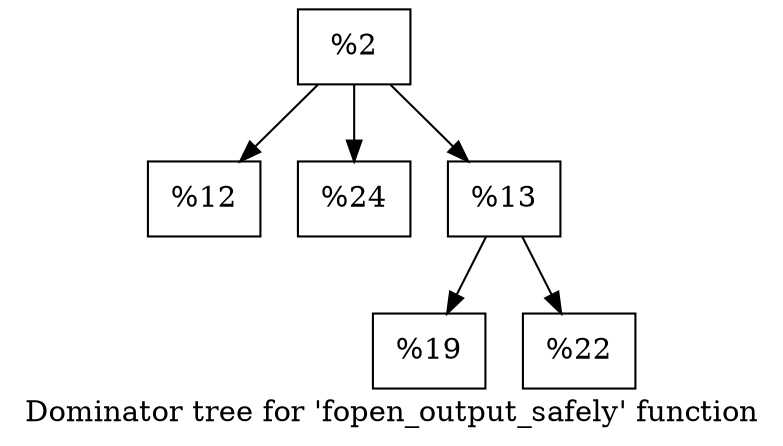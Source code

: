 digraph "Dominator tree for 'fopen_output_safely' function" {
	label="Dominator tree for 'fopen_output_safely' function";

	Node0x1e8fff0 [shape=record,label="{%2}"];
	Node0x1e8fff0 -> Node0x1e90050;
	Node0x1e8fff0 -> Node0x1e84370;
	Node0x1e8fff0 -> Node0x1e84290;
	Node0x1e90050 [shape=record,label="{%12}"];
	Node0x1e84370 [shape=record,label="{%24}"];
	Node0x1e84290 [shape=record,label="{%13}"];
	Node0x1e84290 -> Node0x2222dd0;
	Node0x1e84290 -> Node0x1fd0c80;
	Node0x2222dd0 [shape=record,label="{%19}"];
	Node0x1fd0c80 [shape=record,label="{%22}"];
}
